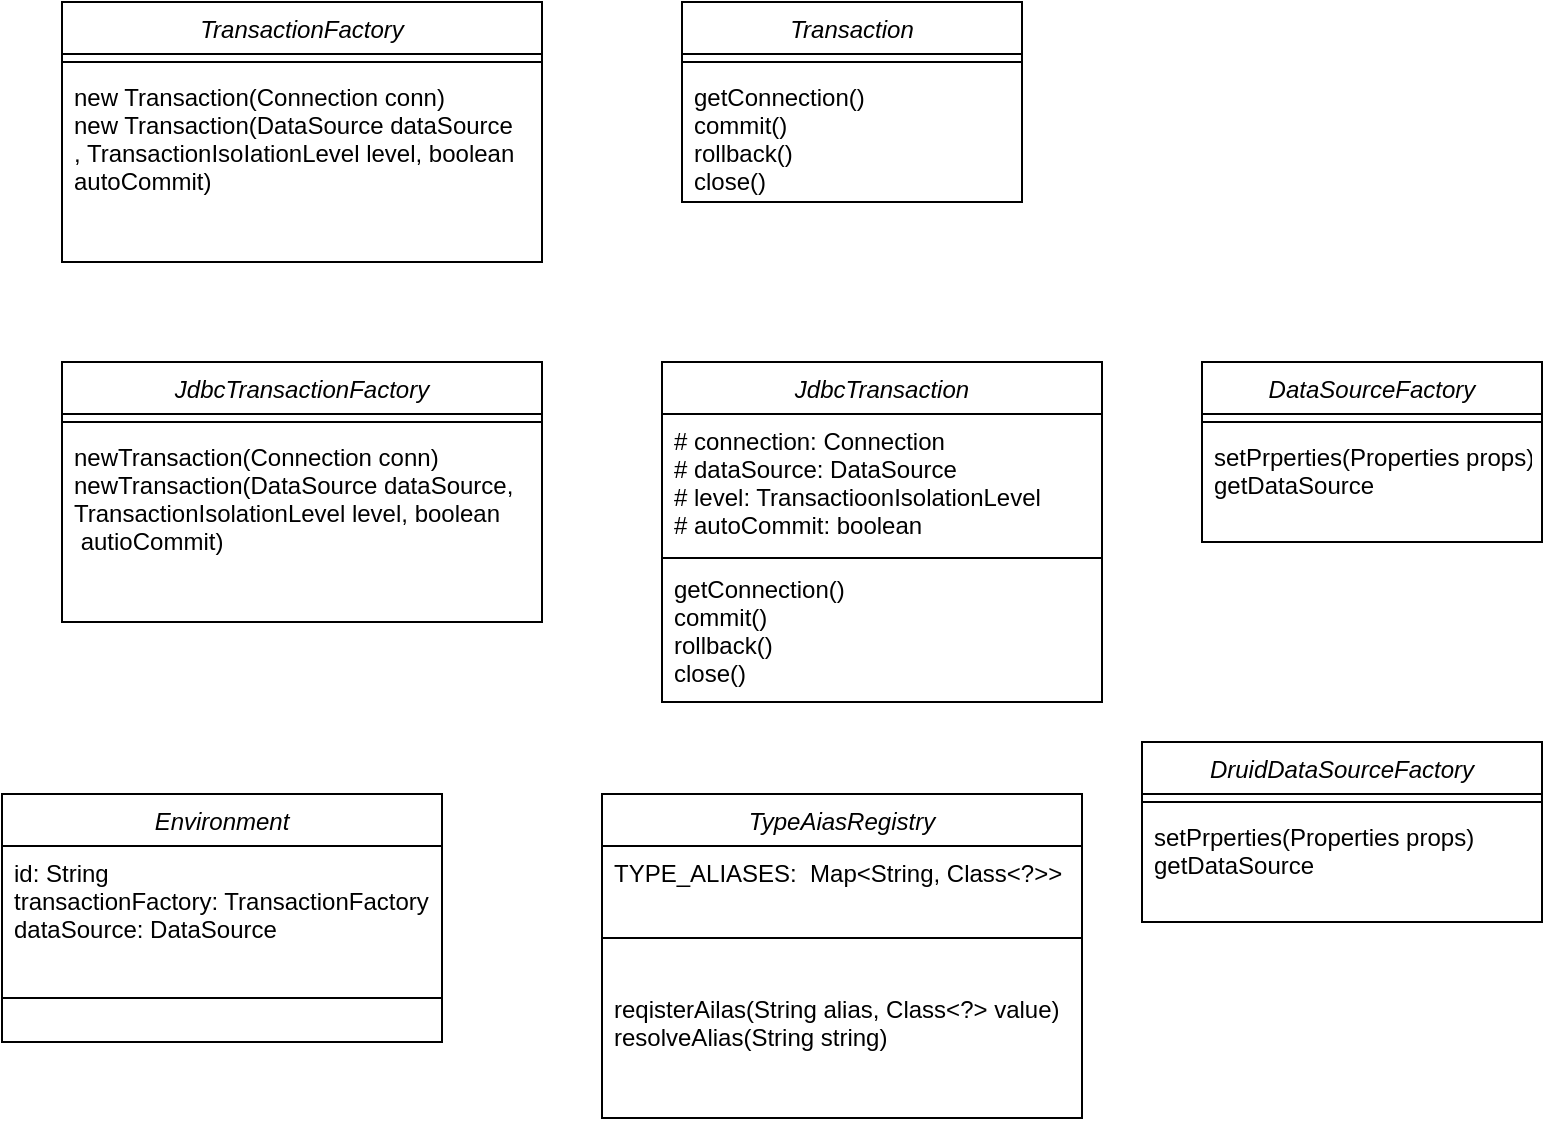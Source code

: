 <mxfile version="21.6.3" type="github">
  <diagram id="C5RBs43oDa-KdzZeNtuy" name="Page-1">
    <mxGraphModel dx="910" dy="724" grid="1" gridSize="10" guides="1" tooltips="1" connect="1" arrows="1" fold="1" page="1" pageScale="1" pageWidth="827" pageHeight="1169" math="0" shadow="0">
      <root>
        <mxCell id="WIyWlLk6GJQsqaUBKTNV-0" />
        <mxCell id="WIyWlLk6GJQsqaUBKTNV-1" parent="WIyWlLk6GJQsqaUBKTNV-0" />
        <mxCell id="zkfFHV4jXpPFQw0GAbJ--0" value="TransactionFactory" style="swimlane;fontStyle=2;align=center;verticalAlign=top;childLayout=stackLayout;horizontal=1;startSize=26;horizontalStack=0;resizeParent=1;resizeLast=0;collapsible=1;marginBottom=0;rounded=0;shadow=0;strokeWidth=1;" parent="WIyWlLk6GJQsqaUBKTNV-1" vertex="1">
          <mxGeometry x="80" y="110" width="240" height="130" as="geometry">
            <mxRectangle x="230" y="140" width="160" height="26" as="alternateBounds" />
          </mxGeometry>
        </mxCell>
        <mxCell id="zkfFHV4jXpPFQw0GAbJ--4" value="" style="line;html=1;strokeWidth=1;align=left;verticalAlign=middle;spacingTop=-1;spacingLeft=3;spacingRight=3;rotatable=0;labelPosition=right;points=[];portConstraint=eastwest;" parent="zkfFHV4jXpPFQw0GAbJ--0" vertex="1">
          <mxGeometry y="26" width="240" height="8" as="geometry" />
        </mxCell>
        <mxCell id="zkfFHV4jXpPFQw0GAbJ--5" value="new Transaction(Connection conn)&#xa;new Transaction(DataSource dataSource&#xa;, TransactionIsoIationLevel level, boolean&#xa;autoCommit)" style="text;align=left;verticalAlign=top;spacingLeft=4;spacingRight=4;overflow=hidden;rotatable=0;points=[[0,0.5],[1,0.5]];portConstraint=eastwest;" parent="zkfFHV4jXpPFQw0GAbJ--0" vertex="1">
          <mxGeometry y="34" width="240" height="96" as="geometry" />
        </mxCell>
        <mxCell id="zdxaFluU4s2lMt9wtVau-0" value="Transaction" style="swimlane;fontStyle=2;align=center;verticalAlign=top;childLayout=stackLayout;horizontal=1;startSize=26;horizontalStack=0;resizeParent=1;resizeLast=0;collapsible=1;marginBottom=0;rounded=0;shadow=0;strokeWidth=1;" vertex="1" parent="WIyWlLk6GJQsqaUBKTNV-1">
          <mxGeometry x="390" y="110" width="170" height="100" as="geometry">
            <mxRectangle x="230" y="140" width="160" height="26" as="alternateBounds" />
          </mxGeometry>
        </mxCell>
        <mxCell id="zdxaFluU4s2lMt9wtVau-1" value="" style="line;html=1;strokeWidth=1;align=left;verticalAlign=middle;spacingTop=-1;spacingLeft=3;spacingRight=3;rotatable=0;labelPosition=right;points=[];portConstraint=eastwest;" vertex="1" parent="zdxaFluU4s2lMt9wtVau-0">
          <mxGeometry y="26" width="170" height="8" as="geometry" />
        </mxCell>
        <mxCell id="zdxaFluU4s2lMt9wtVau-2" value="getConnection()&#xa;commit()&#xa;rollback()&#xa;close()&#xa;" style="text;align=left;verticalAlign=top;spacingLeft=4;spacingRight=4;overflow=hidden;rotatable=0;points=[[0,0.5],[1,0.5]];portConstraint=eastwest;" vertex="1" parent="zdxaFluU4s2lMt9wtVau-0">
          <mxGeometry y="34" width="170" height="66" as="geometry" />
        </mxCell>
        <mxCell id="zdxaFluU4s2lMt9wtVau-4" value="JdbcTransactionFactory" style="swimlane;fontStyle=2;align=center;verticalAlign=top;childLayout=stackLayout;horizontal=1;startSize=26;horizontalStack=0;resizeParent=1;resizeLast=0;collapsible=1;marginBottom=0;rounded=0;shadow=0;strokeWidth=1;" vertex="1" parent="WIyWlLk6GJQsqaUBKTNV-1">
          <mxGeometry x="80" y="290" width="240" height="130" as="geometry">
            <mxRectangle x="230" y="140" width="160" height="26" as="alternateBounds" />
          </mxGeometry>
        </mxCell>
        <mxCell id="zdxaFluU4s2lMt9wtVau-5" value="" style="line;html=1;strokeWidth=1;align=left;verticalAlign=middle;spacingTop=-1;spacingLeft=3;spacingRight=3;rotatable=0;labelPosition=right;points=[];portConstraint=eastwest;" vertex="1" parent="zdxaFluU4s2lMt9wtVau-4">
          <mxGeometry y="26" width="240" height="8" as="geometry" />
        </mxCell>
        <mxCell id="zdxaFluU4s2lMt9wtVau-6" value="newTransaction(Connection conn)&#xa;newTransaction(DataSource dataSource,&#xa;TransactionIsolationLevel level, boolean&#xa; autioCommit)" style="text;align=left;verticalAlign=top;spacingLeft=4;spacingRight=4;overflow=hidden;rotatable=0;points=[[0,0.5],[1,0.5]];portConstraint=eastwest;" vertex="1" parent="zdxaFluU4s2lMt9wtVau-4">
          <mxGeometry y="34" width="240" height="96" as="geometry" />
        </mxCell>
        <mxCell id="zdxaFluU4s2lMt9wtVau-7" value="JdbcTransaction" style="swimlane;fontStyle=2;align=center;verticalAlign=top;childLayout=stackLayout;horizontal=1;startSize=26;horizontalStack=0;resizeParent=1;resizeLast=0;collapsible=1;marginBottom=0;rounded=0;shadow=0;strokeWidth=1;" vertex="1" parent="WIyWlLk6GJQsqaUBKTNV-1">
          <mxGeometry x="380" y="290" width="220" height="170" as="geometry">
            <mxRectangle x="230" y="140" width="160" height="26" as="alternateBounds" />
          </mxGeometry>
        </mxCell>
        <mxCell id="zdxaFluU4s2lMt9wtVau-20" value="# connection: Connection&#xa;# dataSource: DataSource&#xa;# level: TransactioonIsolationLevel&#xa;# autoCommit: boolean" style="text;align=left;verticalAlign=top;spacingLeft=4;spacingRight=4;overflow=hidden;rotatable=0;points=[[0,0.5],[1,0.5]];portConstraint=eastwest;" vertex="1" parent="zdxaFluU4s2lMt9wtVau-7">
          <mxGeometry y="26" width="220" height="70" as="geometry" />
        </mxCell>
        <mxCell id="zdxaFluU4s2lMt9wtVau-8" value="" style="line;html=1;strokeWidth=1;align=left;verticalAlign=middle;spacingTop=-1;spacingLeft=3;spacingRight=3;rotatable=0;labelPosition=right;points=[];portConstraint=eastwest;" vertex="1" parent="zdxaFluU4s2lMt9wtVau-7">
          <mxGeometry y="96" width="220" height="4" as="geometry" />
        </mxCell>
        <mxCell id="zdxaFluU4s2lMt9wtVau-9" value="getConnection()&#xa;commit()&#xa;rollback()&#xa;close()&#xa;" style="text;align=left;verticalAlign=top;spacingLeft=4;spacingRight=4;overflow=hidden;rotatable=0;points=[[0,0.5],[1,0.5]];portConstraint=eastwest;" vertex="1" parent="zdxaFluU4s2lMt9wtVau-7">
          <mxGeometry y="100" width="220" height="70" as="geometry" />
        </mxCell>
        <mxCell id="zdxaFluU4s2lMt9wtVau-10" value="DataSourceFactory" style="swimlane;fontStyle=2;align=center;verticalAlign=top;childLayout=stackLayout;horizontal=1;startSize=26;horizontalStack=0;resizeParent=1;resizeLast=0;collapsible=1;marginBottom=0;rounded=0;shadow=0;strokeWidth=1;" vertex="1" parent="WIyWlLk6GJQsqaUBKTNV-1">
          <mxGeometry x="650" y="290" width="170" height="90" as="geometry">
            <mxRectangle x="230" y="140" width="160" height="26" as="alternateBounds" />
          </mxGeometry>
        </mxCell>
        <mxCell id="zdxaFluU4s2lMt9wtVau-11" value="" style="line;html=1;strokeWidth=1;align=left;verticalAlign=middle;spacingTop=-1;spacingLeft=3;spacingRight=3;rotatable=0;labelPosition=right;points=[];portConstraint=eastwest;" vertex="1" parent="zdxaFluU4s2lMt9wtVau-10">
          <mxGeometry y="26" width="170" height="8" as="geometry" />
        </mxCell>
        <mxCell id="zdxaFluU4s2lMt9wtVau-12" value="setPrperties(Properties props)&#xa;getDataSource" style="text;align=left;verticalAlign=top;spacingLeft=4;spacingRight=4;overflow=hidden;rotatable=0;points=[[0,0.5],[1,0.5]];portConstraint=eastwest;" vertex="1" parent="zdxaFluU4s2lMt9wtVau-10">
          <mxGeometry y="34" width="170" height="46" as="geometry" />
        </mxCell>
        <mxCell id="zdxaFluU4s2lMt9wtVau-25" value="DruidDataSourceFactory" style="swimlane;fontStyle=2;align=center;verticalAlign=top;childLayout=stackLayout;horizontal=1;startSize=26;horizontalStack=0;resizeParent=1;resizeLast=0;collapsible=1;marginBottom=0;rounded=0;shadow=0;strokeWidth=1;" vertex="1" parent="WIyWlLk6GJQsqaUBKTNV-1">
          <mxGeometry x="620" y="480" width="200" height="90" as="geometry">
            <mxRectangle x="230" y="140" width="160" height="26" as="alternateBounds" />
          </mxGeometry>
        </mxCell>
        <mxCell id="zdxaFluU4s2lMt9wtVau-26" value="" style="line;html=1;strokeWidth=1;align=left;verticalAlign=middle;spacingTop=-1;spacingLeft=3;spacingRight=3;rotatable=0;labelPosition=right;points=[];portConstraint=eastwest;" vertex="1" parent="zdxaFluU4s2lMt9wtVau-25">
          <mxGeometry y="26" width="200" height="8" as="geometry" />
        </mxCell>
        <mxCell id="zdxaFluU4s2lMt9wtVau-27" value="setPrperties(Properties props)&#xa;getDataSource" style="text;align=left;verticalAlign=top;spacingLeft=4;spacingRight=4;overflow=hidden;rotatable=0;points=[[0,0.5],[1,0.5]];portConstraint=eastwest;" vertex="1" parent="zdxaFluU4s2lMt9wtVau-25">
          <mxGeometry y="34" width="200" height="46" as="geometry" />
        </mxCell>
        <mxCell id="zdxaFluU4s2lMt9wtVau-28" value="Environment" style="swimlane;fontStyle=2;align=center;verticalAlign=top;childLayout=stackLayout;horizontal=1;startSize=26;horizontalStack=0;resizeParent=1;resizeLast=0;collapsible=1;marginBottom=0;rounded=0;shadow=0;strokeWidth=1;" vertex="1" parent="WIyWlLk6GJQsqaUBKTNV-1">
          <mxGeometry x="50" y="506" width="220" height="124" as="geometry">
            <mxRectangle x="230" y="140" width="160" height="26" as="alternateBounds" />
          </mxGeometry>
        </mxCell>
        <mxCell id="zdxaFluU4s2lMt9wtVau-34" value="id: String&#xa;transactionFactory: TransactionFactory&#xa;dataSource: DataSource" style="text;align=left;verticalAlign=top;spacingLeft=4;spacingRight=4;overflow=hidden;rotatable=0;points=[[0,0.5],[1,0.5]];portConstraint=eastwest;" vertex="1" parent="zdxaFluU4s2lMt9wtVau-28">
          <mxGeometry y="26" width="220" height="54" as="geometry" />
        </mxCell>
        <mxCell id="zdxaFluU4s2lMt9wtVau-29" value="" style="line;html=1;strokeWidth=1;align=left;verticalAlign=middle;spacingTop=-1;spacingLeft=3;spacingRight=3;rotatable=0;labelPosition=right;points=[];portConstraint=eastwest;" vertex="1" parent="zdxaFluU4s2lMt9wtVau-28">
          <mxGeometry y="80" width="220" height="44" as="geometry" />
        </mxCell>
        <mxCell id="zdxaFluU4s2lMt9wtVau-31" value="TypeAiasRegistry" style="swimlane;fontStyle=2;align=center;verticalAlign=top;childLayout=stackLayout;horizontal=1;startSize=26;horizontalStack=0;resizeParent=1;resizeLast=0;collapsible=1;marginBottom=0;rounded=0;shadow=0;strokeWidth=1;" vertex="1" parent="WIyWlLk6GJQsqaUBKTNV-1">
          <mxGeometry x="350" y="506" width="240" height="162" as="geometry">
            <mxRectangle x="230" y="140" width="160" height="26" as="alternateBounds" />
          </mxGeometry>
        </mxCell>
        <mxCell id="zdxaFluU4s2lMt9wtVau-37" value="TYPE_ALIASES:  Map&lt;String, Class&lt;?&gt;&gt;" style="text;align=left;verticalAlign=top;spacingLeft=4;spacingRight=4;overflow=hidden;rotatable=0;points=[[0,0.5],[1,0.5]];portConstraint=eastwest;" vertex="1" parent="zdxaFluU4s2lMt9wtVau-31">
          <mxGeometry y="26" width="240" height="24" as="geometry" />
        </mxCell>
        <mxCell id="zdxaFluU4s2lMt9wtVau-32" value="" style="line;html=1;strokeWidth=1;align=left;verticalAlign=middle;spacingTop=-1;spacingLeft=3;spacingRight=3;rotatable=0;labelPosition=right;points=[];portConstraint=eastwest;" vertex="1" parent="zdxaFluU4s2lMt9wtVau-31">
          <mxGeometry y="50" width="240" height="44" as="geometry" />
        </mxCell>
        <mxCell id="zdxaFluU4s2lMt9wtVau-33" value="reqisterAilas(String alias, Class&lt;?&gt; value)&#xa;resolveAlias(String string)" style="text;align=left;verticalAlign=top;spacingLeft=4;spacingRight=4;overflow=hidden;rotatable=0;points=[[0,0.5],[1,0.5]];portConstraint=eastwest;" vertex="1" parent="zdxaFluU4s2lMt9wtVau-31">
          <mxGeometry y="94" width="240" height="46" as="geometry" />
        </mxCell>
      </root>
    </mxGraphModel>
  </diagram>
</mxfile>

